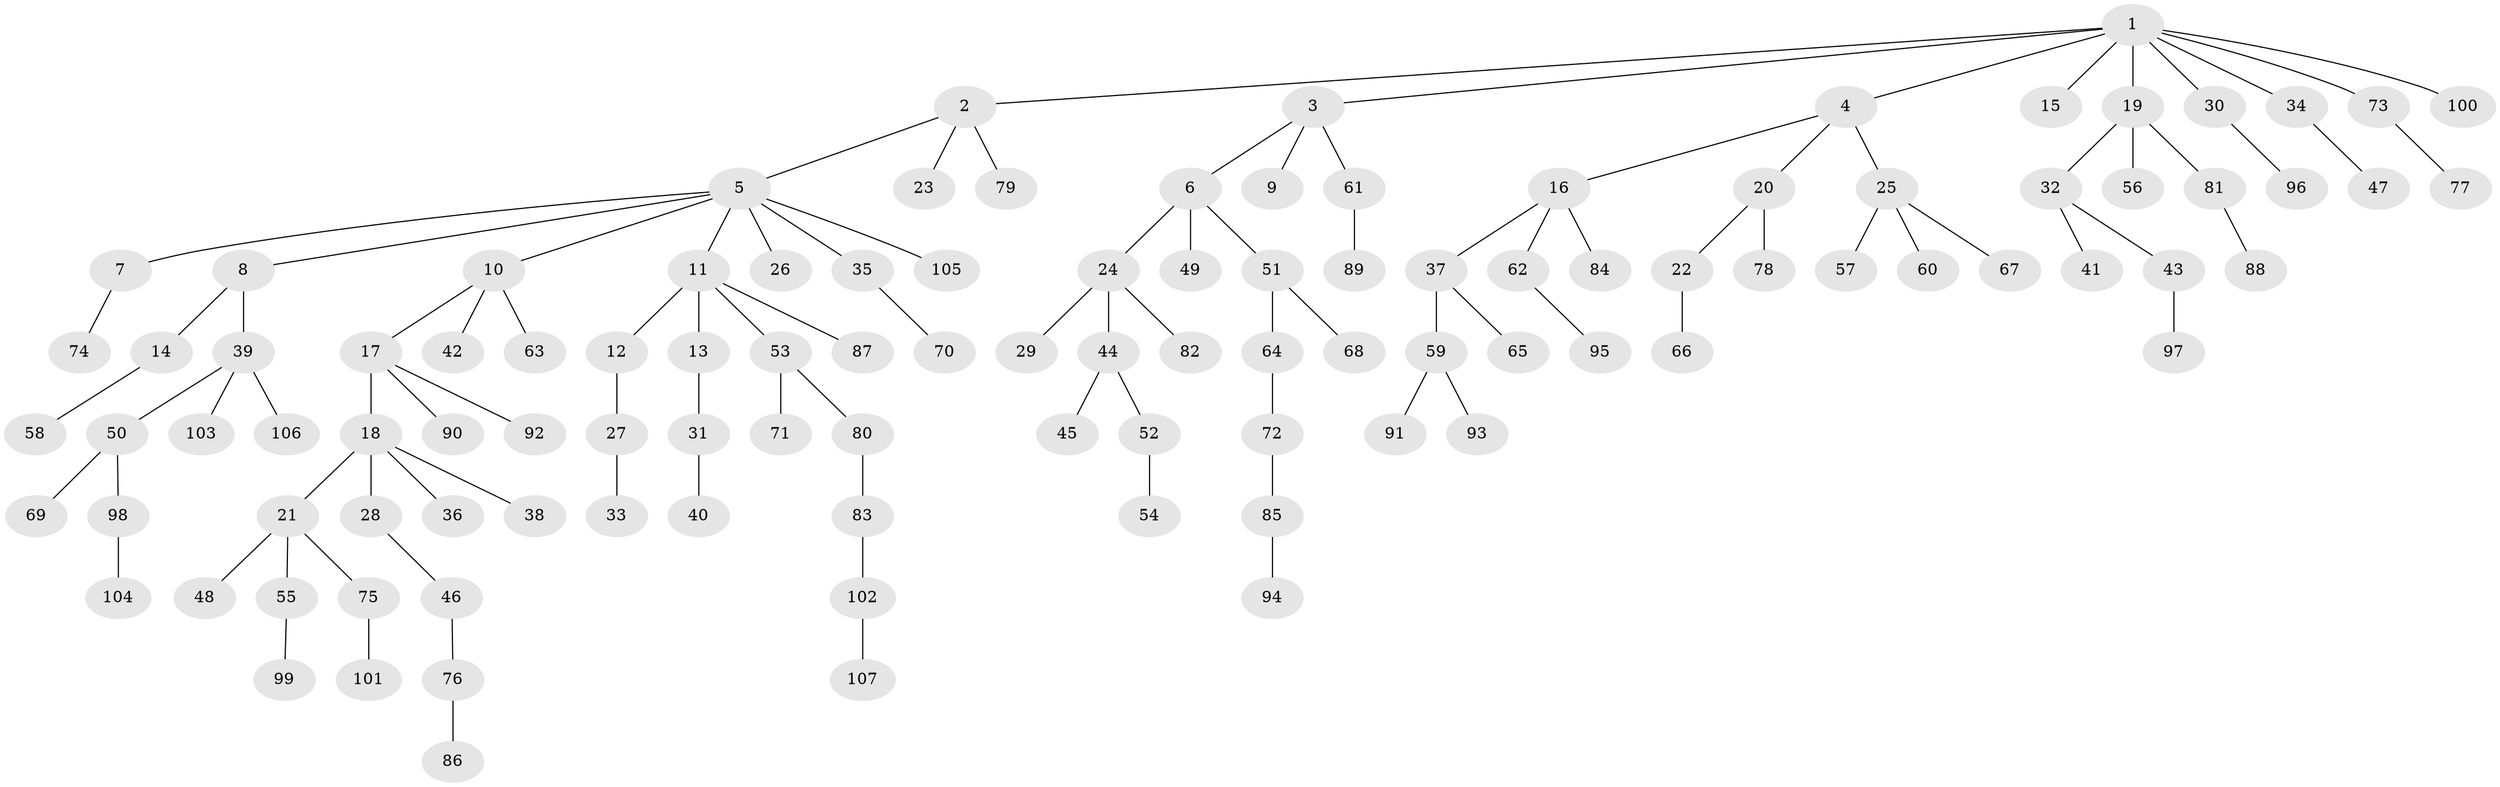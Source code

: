 // coarse degree distribution, {11: 0.014492753623188406, 3: 0.13043478260869565, 6: 0.043478260869565216, 7: 0.014492753623188406, 1: 0.5942028985507246, 2: 0.17391304347826086, 4: 0.028985507246376812}
// Generated by graph-tools (version 1.1) at 2025/52/02/27/25 19:52:10]
// undirected, 107 vertices, 106 edges
graph export_dot {
graph [start="1"]
  node [color=gray90,style=filled];
  1;
  2;
  3;
  4;
  5;
  6;
  7;
  8;
  9;
  10;
  11;
  12;
  13;
  14;
  15;
  16;
  17;
  18;
  19;
  20;
  21;
  22;
  23;
  24;
  25;
  26;
  27;
  28;
  29;
  30;
  31;
  32;
  33;
  34;
  35;
  36;
  37;
  38;
  39;
  40;
  41;
  42;
  43;
  44;
  45;
  46;
  47;
  48;
  49;
  50;
  51;
  52;
  53;
  54;
  55;
  56;
  57;
  58;
  59;
  60;
  61;
  62;
  63;
  64;
  65;
  66;
  67;
  68;
  69;
  70;
  71;
  72;
  73;
  74;
  75;
  76;
  77;
  78;
  79;
  80;
  81;
  82;
  83;
  84;
  85;
  86;
  87;
  88;
  89;
  90;
  91;
  92;
  93;
  94;
  95;
  96;
  97;
  98;
  99;
  100;
  101;
  102;
  103;
  104;
  105;
  106;
  107;
  1 -- 2;
  1 -- 3;
  1 -- 4;
  1 -- 15;
  1 -- 19;
  1 -- 30;
  1 -- 34;
  1 -- 73;
  1 -- 100;
  2 -- 5;
  2 -- 23;
  2 -- 79;
  3 -- 6;
  3 -- 9;
  3 -- 61;
  4 -- 16;
  4 -- 20;
  4 -- 25;
  5 -- 7;
  5 -- 8;
  5 -- 10;
  5 -- 11;
  5 -- 26;
  5 -- 35;
  5 -- 105;
  6 -- 24;
  6 -- 49;
  6 -- 51;
  7 -- 74;
  8 -- 14;
  8 -- 39;
  10 -- 17;
  10 -- 42;
  10 -- 63;
  11 -- 12;
  11 -- 13;
  11 -- 53;
  11 -- 87;
  12 -- 27;
  13 -- 31;
  14 -- 58;
  16 -- 37;
  16 -- 62;
  16 -- 84;
  17 -- 18;
  17 -- 90;
  17 -- 92;
  18 -- 21;
  18 -- 28;
  18 -- 36;
  18 -- 38;
  19 -- 32;
  19 -- 56;
  19 -- 81;
  20 -- 22;
  20 -- 78;
  21 -- 48;
  21 -- 55;
  21 -- 75;
  22 -- 66;
  24 -- 29;
  24 -- 44;
  24 -- 82;
  25 -- 57;
  25 -- 60;
  25 -- 67;
  27 -- 33;
  28 -- 46;
  30 -- 96;
  31 -- 40;
  32 -- 41;
  32 -- 43;
  34 -- 47;
  35 -- 70;
  37 -- 59;
  37 -- 65;
  39 -- 50;
  39 -- 103;
  39 -- 106;
  43 -- 97;
  44 -- 45;
  44 -- 52;
  46 -- 76;
  50 -- 69;
  50 -- 98;
  51 -- 64;
  51 -- 68;
  52 -- 54;
  53 -- 71;
  53 -- 80;
  55 -- 99;
  59 -- 91;
  59 -- 93;
  61 -- 89;
  62 -- 95;
  64 -- 72;
  72 -- 85;
  73 -- 77;
  75 -- 101;
  76 -- 86;
  80 -- 83;
  81 -- 88;
  83 -- 102;
  85 -- 94;
  98 -- 104;
  102 -- 107;
}
